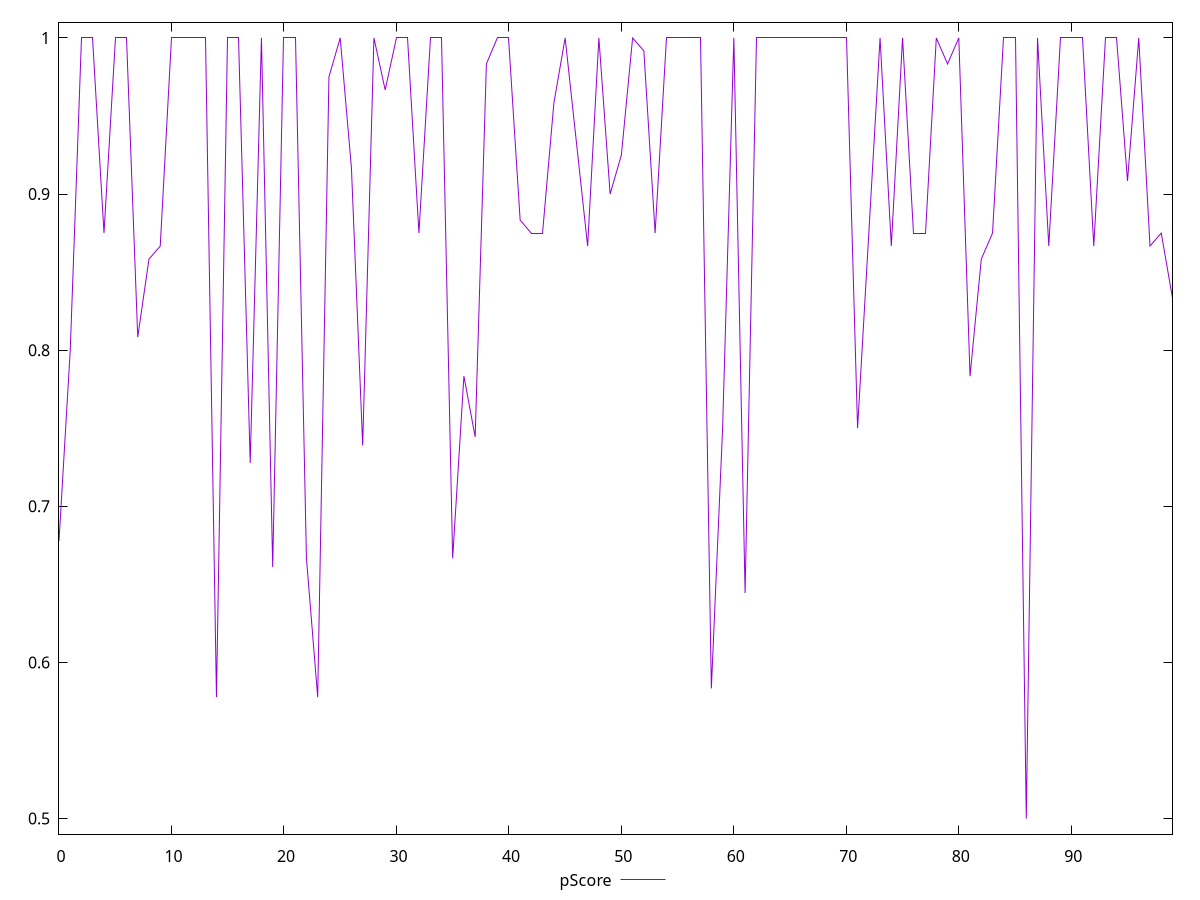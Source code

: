 reset

$pScore <<EOF
0 0.6777777777777778
1 0.8
2 1
3 1
4 0.875
5 1
6 1
7 0.8083333333333333
8 0.8583333333333334
9 0.8666666666666667
10 1
11 1
12 1
13 1
14 0.5777777777777777
15 1
16 1
17 0.7277777777777777
18 1
19 0.6611111111111111
20 1
21 1
22 0.6666666666666666
23 0.5777777777777777
24 0.975
25 1
26 0.9166666666666666
27 0.7388888888888889
28 1
29 0.9666666666666667
30 1
31 1
32 0.875
33 1
34 1
35 0.6666666666666666
36 0.7833333333333333
37 0.7444444444444445
38 0.9833333333333333
39 1
40 1
41 0.8833333333333333
42 0.875
43 0.875
44 0.9583333333333334
45 1
46 0.9333333333333333
47 0.8666666666666667
48 1
49 0.9
50 0.925
51 1
52 0.9916666666666667
53 0.875
54 1
55 1
56 1
57 1
58 0.5833333333333334
59 0.75
60 1
61 0.6444444444444445
62 1
63 1
64 1
65 1
66 1
67 1
68 1
69 1
70 1
71 0.75
72 0.875
73 1
74 0.8666666666666667
75 1
76 0.875
77 0.875
78 1
79 0.9833333333333333
80 1
81 0.7833333333333333
82 0.8583333333333334
83 0.875
84 1
85 1
86 0.5
87 1
88 0.8666666666666667
89 1
90 1
91 1
92 0.8666666666666667
93 1
94 1
95 0.9083333333333333
96 1
97 0.8666666666666667
98 0.875
99 0.8333333333333333
EOF

set key outside below
set xrange [0:99]
set yrange [0.49:1.01]
set trange [0.49:1.01]
set terminal svg size 640, 500 enhanced background rgb 'white'
set output "report_00013_2021-02-09T12-04-24.940Z/unused-css-rules/samples/pages+cached/pScore/values.svg"

plot $pScore title "pScore" with line

reset
